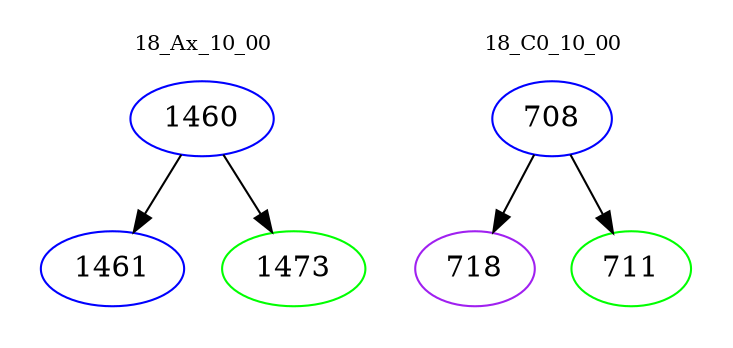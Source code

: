digraph{
subgraph cluster_0 {
color = white
label = "18_Ax_10_00";
fontsize=10;
T0_1460 [label="1460", color="blue"]
T0_1460 -> T0_1461 [color="black"]
T0_1461 [label="1461", color="blue"]
T0_1460 -> T0_1473 [color="black"]
T0_1473 [label="1473", color="green"]
}
subgraph cluster_1 {
color = white
label = "18_C0_10_00";
fontsize=10;
T1_708 [label="708", color="blue"]
T1_708 -> T1_718 [color="black"]
T1_718 [label="718", color="purple"]
T1_708 -> T1_711 [color="black"]
T1_711 [label="711", color="green"]
}
}
